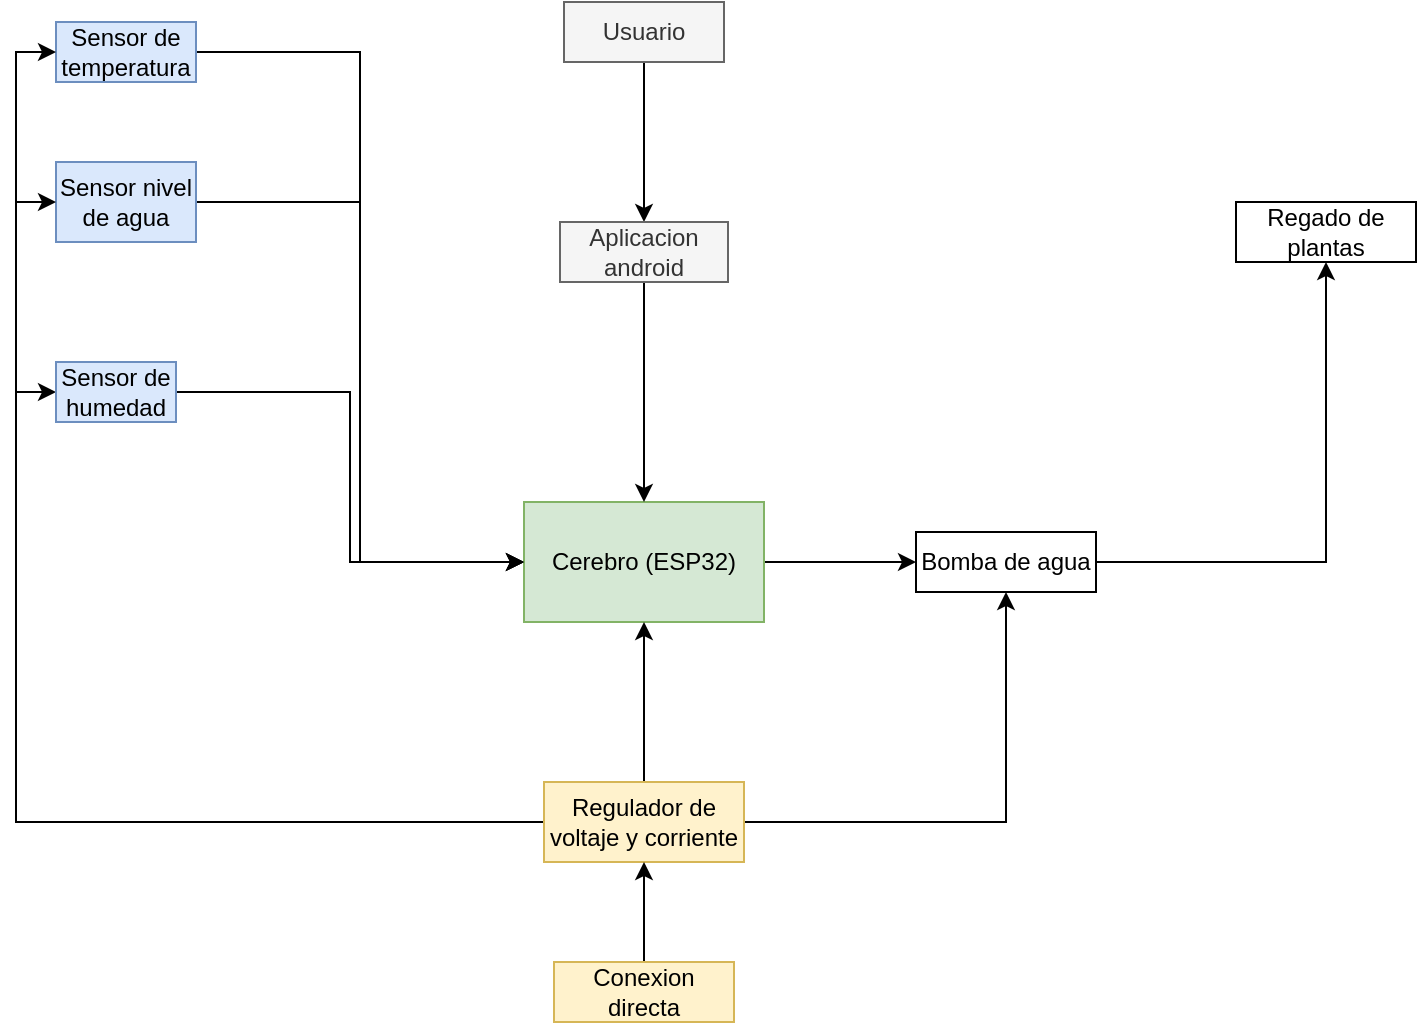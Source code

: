 <mxfile version="26.0.11">
  <diagram name="Página-1" id="-9mYL60vFsmbXJY5VwqQ">
    <mxGraphModel dx="954" dy="642" grid="1" gridSize="10" guides="1" tooltips="1" connect="1" arrows="1" fold="1" page="1" pageScale="1" pageWidth="827" pageHeight="1169" math="0" shadow="0">
      <root>
        <mxCell id="0" />
        <mxCell id="1" parent="0" />
        <mxCell id="pIoMoX_XAeHMWqrU3urw-7" style="edgeStyle=orthogonalEdgeStyle;rounded=0;orthogonalLoop=1;jettySize=auto;html=1;exitX=1;exitY=0.5;exitDx=0;exitDy=0;entryX=0;entryY=0.5;entryDx=0;entryDy=0;" parent="1" source="pIoMoX_XAeHMWqrU3urw-1" target="pIoMoX_XAeHMWqrU3urw-2" edge="1">
          <mxGeometry relative="1" as="geometry">
            <mxPoint x="370" y="410" as="targetPoint" />
          </mxGeometry>
        </mxCell>
        <mxCell id="pIoMoX_XAeHMWqrU3urw-1" value="Sensor nivel de agua" style="rounded=0;whiteSpace=wrap;html=1;fillColor=#dae8fc;strokeColor=#6c8ebf;" parent="1" vertex="1">
          <mxGeometry x="120" y="140" width="70" height="40" as="geometry" />
        </mxCell>
        <mxCell id="pIoMoX_XAeHMWqrU3urw-26" style="edgeStyle=orthogonalEdgeStyle;rounded=0;orthogonalLoop=1;jettySize=auto;html=1;exitX=1;exitY=0.5;exitDx=0;exitDy=0;entryX=0;entryY=0.5;entryDx=0;entryDy=0;" parent="1" source="pIoMoX_XAeHMWqrU3urw-2" target="pIoMoX_XAeHMWqrU3urw-25" edge="1">
          <mxGeometry relative="1" as="geometry" />
        </mxCell>
        <mxCell id="pIoMoX_XAeHMWqrU3urw-2" value="Cerebro (ESP32)" style="rounded=0;whiteSpace=wrap;html=1;fillColor=#d5e8d4;strokeColor=#82b366;" parent="1" vertex="1">
          <mxGeometry x="354" y="310" width="120" height="60" as="geometry" />
        </mxCell>
        <mxCell id="pIoMoX_XAeHMWqrU3urw-6" style="edgeStyle=orthogonalEdgeStyle;rounded=0;orthogonalLoop=1;jettySize=auto;html=1;exitX=1;exitY=0.5;exitDx=0;exitDy=0;entryX=0;entryY=0.5;entryDx=0;entryDy=0;" parent="1" source="pIoMoX_XAeHMWqrU3urw-4" target="pIoMoX_XAeHMWqrU3urw-2" edge="1">
          <mxGeometry relative="1" as="geometry" />
        </mxCell>
        <mxCell id="pIoMoX_XAeHMWqrU3urw-4" value="Sensor de temperatura" style="rounded=0;whiteSpace=wrap;html=1;fillColor=#dae8fc;strokeColor=#6c8ebf;" parent="1" vertex="1">
          <mxGeometry x="120" y="70" width="70" height="30" as="geometry" />
        </mxCell>
        <mxCell id="pIoMoX_XAeHMWqrU3urw-11" style="edgeStyle=orthogonalEdgeStyle;rounded=0;orthogonalLoop=1;jettySize=auto;html=1;entryX=0.5;entryY=1;entryDx=0;entryDy=0;" parent="1" source="pIoMoX_XAeHMWqrU3urw-8" target="pIoMoX_XAeHMWqrU3urw-2" edge="1">
          <mxGeometry relative="1" as="geometry" />
        </mxCell>
        <mxCell id="pIoMoX_XAeHMWqrU3urw-16" style="edgeStyle=orthogonalEdgeStyle;rounded=0;orthogonalLoop=1;jettySize=auto;html=1;exitX=0;exitY=0.5;exitDx=0;exitDy=0;entryX=0;entryY=0.5;entryDx=0;entryDy=0;" parent="1" source="pIoMoX_XAeHMWqrU3urw-8" target="pIoMoX_XAeHMWqrU3urw-13" edge="1">
          <mxGeometry relative="1" as="geometry" />
        </mxCell>
        <mxCell id="pIoMoX_XAeHMWqrU3urw-17" style="edgeStyle=orthogonalEdgeStyle;rounded=0;orthogonalLoop=1;jettySize=auto;html=1;exitX=0;exitY=0.5;exitDx=0;exitDy=0;entryX=0;entryY=0.5;entryDx=0;entryDy=0;" parent="1" source="pIoMoX_XAeHMWqrU3urw-8" target="pIoMoX_XAeHMWqrU3urw-4" edge="1">
          <mxGeometry relative="1" as="geometry" />
        </mxCell>
        <mxCell id="pIoMoX_XAeHMWqrU3urw-19" style="edgeStyle=orthogonalEdgeStyle;rounded=0;orthogonalLoop=1;jettySize=auto;html=1;exitX=0;exitY=0.5;exitDx=0;exitDy=0;entryX=0;entryY=0.5;entryDx=0;entryDy=0;" parent="1" source="pIoMoX_XAeHMWqrU3urw-8" target="pIoMoX_XAeHMWqrU3urw-1" edge="1">
          <mxGeometry relative="1" as="geometry" />
        </mxCell>
        <mxCell id="pIoMoX_XAeHMWqrU3urw-27" style="edgeStyle=orthogonalEdgeStyle;rounded=0;orthogonalLoop=1;jettySize=auto;html=1;exitX=1;exitY=0.5;exitDx=0;exitDy=0;entryX=0.5;entryY=1;entryDx=0;entryDy=0;" parent="1" source="pIoMoX_XAeHMWqrU3urw-8" target="pIoMoX_XAeHMWqrU3urw-25" edge="1">
          <mxGeometry relative="1" as="geometry" />
        </mxCell>
        <mxCell id="pIoMoX_XAeHMWqrU3urw-8" value="Regulador de voltaje y corriente" style="rounded=0;whiteSpace=wrap;html=1;fillColor=#fff2cc;strokeColor=#d6b656;" parent="1" vertex="1">
          <mxGeometry x="364" y="450" width="100" height="40" as="geometry" />
        </mxCell>
        <mxCell id="pIoMoX_XAeHMWqrU3urw-10" style="edgeStyle=orthogonalEdgeStyle;rounded=0;orthogonalLoop=1;jettySize=auto;html=1;entryX=0.5;entryY=1;entryDx=0;entryDy=0;" parent="1" source="pIoMoX_XAeHMWqrU3urw-9" target="pIoMoX_XAeHMWqrU3urw-8" edge="1">
          <mxGeometry relative="1" as="geometry" />
        </mxCell>
        <mxCell id="pIoMoX_XAeHMWqrU3urw-9" value="Conexion directa" style="rounded=0;whiteSpace=wrap;html=1;fillColor=#fff2cc;strokeColor=#d6b656;" parent="1" vertex="1">
          <mxGeometry x="369" y="540" width="90" height="30" as="geometry" />
        </mxCell>
        <mxCell id="pIoMoX_XAeHMWqrU3urw-14" style="edgeStyle=orthogonalEdgeStyle;rounded=0;orthogonalLoop=1;jettySize=auto;html=1;exitX=1;exitY=0.5;exitDx=0;exitDy=0;entryX=0;entryY=0.5;entryDx=0;entryDy=0;" parent="1" source="pIoMoX_XAeHMWqrU3urw-13" target="pIoMoX_XAeHMWqrU3urw-2" edge="1">
          <mxGeometry relative="1" as="geometry" />
        </mxCell>
        <mxCell id="pIoMoX_XAeHMWqrU3urw-13" value="Sensor de humedad" style="rounded=0;whiteSpace=wrap;html=1;fillColor=#dae8fc;strokeColor=#6c8ebf;" parent="1" vertex="1">
          <mxGeometry x="120" y="240" width="60" height="30" as="geometry" />
        </mxCell>
        <mxCell id="pIoMoX_XAeHMWqrU3urw-22" style="edgeStyle=orthogonalEdgeStyle;rounded=0;orthogonalLoop=1;jettySize=auto;html=1;exitX=0.5;exitY=1;exitDx=0;exitDy=0;entryX=0.5;entryY=0;entryDx=0;entryDy=0;" parent="1" source="pIoMoX_XAeHMWqrU3urw-20" target="pIoMoX_XAeHMWqrU3urw-21" edge="1">
          <mxGeometry relative="1" as="geometry" />
        </mxCell>
        <mxCell id="pIoMoX_XAeHMWqrU3urw-20" value="Usuario" style="rounded=0;whiteSpace=wrap;html=1;fillColor=#f5f5f5;fontColor=#333333;strokeColor=#666666;" parent="1" vertex="1">
          <mxGeometry x="374" y="60" width="80" height="30" as="geometry" />
        </mxCell>
        <mxCell id="pIoMoX_XAeHMWqrU3urw-23" style="edgeStyle=orthogonalEdgeStyle;rounded=0;orthogonalLoop=1;jettySize=auto;html=1;exitX=0.5;exitY=1;exitDx=0;exitDy=0;entryX=0.5;entryY=0;entryDx=0;entryDy=0;" parent="1" source="pIoMoX_XAeHMWqrU3urw-21" target="pIoMoX_XAeHMWqrU3urw-2" edge="1">
          <mxGeometry relative="1" as="geometry" />
        </mxCell>
        <mxCell id="pIoMoX_XAeHMWqrU3urw-21" value="Aplicacion android" style="rounded=0;whiteSpace=wrap;html=1;fillColor=#f5f5f5;fontColor=#333333;strokeColor=#666666;" parent="1" vertex="1">
          <mxGeometry x="372" y="170" width="84" height="30" as="geometry" />
        </mxCell>
        <mxCell id="pIoMoX_XAeHMWqrU3urw-29" style="edgeStyle=orthogonalEdgeStyle;rounded=0;orthogonalLoop=1;jettySize=auto;html=1;exitX=1;exitY=0.5;exitDx=0;exitDy=0;" parent="1" source="pIoMoX_XAeHMWqrU3urw-25" target="pIoMoX_XAeHMWqrU3urw-28" edge="1">
          <mxGeometry relative="1" as="geometry" />
        </mxCell>
        <mxCell id="pIoMoX_XAeHMWqrU3urw-25" value="Bomba de agua" style="rounded=0;whiteSpace=wrap;html=1;" parent="1" vertex="1">
          <mxGeometry x="550" y="325" width="90" height="30" as="geometry" />
        </mxCell>
        <mxCell id="pIoMoX_XAeHMWqrU3urw-28" value="Regado de plantas" style="rounded=0;whiteSpace=wrap;html=1;" parent="1" vertex="1">
          <mxGeometry x="710" y="160" width="90" height="30" as="geometry" />
        </mxCell>
      </root>
    </mxGraphModel>
  </diagram>
</mxfile>
